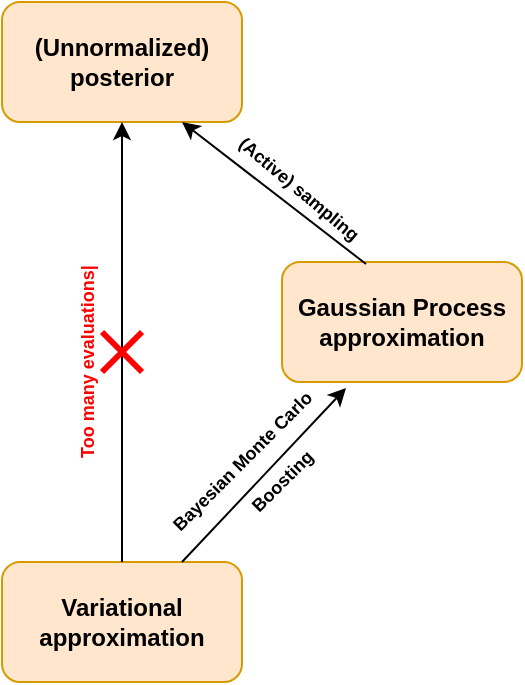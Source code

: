<mxfile version="11.2.8" pages="1"><diagram id="Jy5ds3JQTkFfcpVj3d0M" name="Page-1"><mxGraphModel dx="854" dy="456" grid="1" gridSize="10" guides="1" tooltips="1" connect="1" arrows="1" fold="1" page="1" pageScale="1" pageWidth="850" pageHeight="1100" math="0" shadow="0"><root><mxCell id="0"/><mxCell id="1" parent="0"/><mxCell id="mAhhsrUJ44RPKb4bspjG-1" value="(Unnormalized) posterior" style="rounded=1;whiteSpace=wrap;html=1;fontStyle=1;fillColor=#ffe6cc;strokeColor=#d79b00;" vertex="1" parent="1"><mxGeometry x="330" y="70" width="120" height="60" as="geometry"/></mxCell><mxCell id="mAhhsrUJ44RPKb4bspjG-4" value="Variational approximation" style="rounded=1;whiteSpace=wrap;html=1;fontStyle=1;fillColor=#ffe6cc;strokeColor=#d79b00;" vertex="1" parent="1"><mxGeometry x="330" y="350" width="120" height="60" as="geometry"/></mxCell><mxCell id="mAhhsrUJ44RPKb4bspjG-6" value="&lt;b&gt;Gaussian Process approximation&lt;br&gt;&lt;/b&gt;" style="rounded=1;whiteSpace=wrap;html=1;fontStyle=0;fillColor=#ffe6cc;strokeColor=#d79b00;" vertex="1" parent="1"><mxGeometry x="470" y="200" width="120" height="60" as="geometry"/></mxCell><mxCell id="mAhhsrUJ44RPKb4bspjG-7" value="" style="endArrow=classic;html=1;exitX=0.75;exitY=0;exitDx=0;exitDy=0;fontStyle=1;" edge="1" parent="1" source="mAhhsrUJ44RPKb4bspjG-4"><mxGeometry width="50" height="50" relative="1" as="geometry"><mxPoint x="320" y="490" as="sourcePoint"/><mxPoint x="502" y="263" as="targetPoint"/></mxGeometry></mxCell><mxCell id="mAhhsrUJ44RPKb4bspjG-9" value="" style="endArrow=classic;html=1;exitX=0.35;exitY=0.017;exitDx=0;exitDy=0;exitPerimeter=0;entryX=0.75;entryY=1;entryDx=0;entryDy=0;" edge="1" parent="1" source="mAhhsrUJ44RPKb4bspjG-6" target="mAhhsrUJ44RPKb4bspjG-1"><mxGeometry width="50" height="50" relative="1" as="geometry"><mxPoint x="320" y="490" as="sourcePoint"/><mxPoint x="370" y="440" as="targetPoint"/></mxGeometry></mxCell><mxCell id="mAhhsrUJ44RPKb4bspjG-12" value="&lt;div style=&quot;font-size: 9px;&quot;&gt;Bayesian Monte Carlo&lt;/div&gt;" style="text;html=1;resizable=0;autosize=1;align=center;verticalAlign=middle;points=[];fillColor=none;strokeColor=none;rounded=0;rotation=-45;fontSize=9;fontStyle=1" vertex="1" parent="1"><mxGeometry x="380" y="290" width="140" height="20" as="geometry"/></mxCell><mxCell id="mAhhsrUJ44RPKb4bspjG-13" value="&lt;div&gt;Boosting&lt;/div&gt;" style="text;html=1;resizable=0;autosize=1;align=center;verticalAlign=middle;points=[];fillColor=none;strokeColor=none;rounded=0;rotation=-45;fontSize=9;fontStyle=1" vertex="1" parent="1"><mxGeometry x="445" y="300" width="50" height="20" as="geometry"/></mxCell><mxCell id="mAhhsrUJ44RPKb4bspjG-14" value="" style="endArrow=classic;html=1;fontSize=9;entryX=0.5;entryY=1;entryDx=0;entryDy=0;exitX=0.5;exitY=0;exitDx=0;exitDy=0;fillColor=#f8cecc;strokeColor=#000000;" edge="1" parent="1" source="mAhhsrUJ44RPKb4bspjG-4" target="mAhhsrUJ44RPKb4bspjG-1"><mxGeometry width="50" height="50" relative="1" as="geometry"><mxPoint x="340" y="470" as="sourcePoint"/><mxPoint x="390" y="420" as="targetPoint"/></mxGeometry></mxCell><mxCell id="mAhhsrUJ44RPKb4bspjG-15" value="" style="endArrow=none;html=1;strokeColor=#FF0000;fontSize=9;strokeWidth=3;" edge="1" parent="1"><mxGeometry width="50" height="50" relative="1" as="geometry"><mxPoint x="380" y="255" as="sourcePoint"/><mxPoint x="400" y="235" as="targetPoint"/></mxGeometry></mxCell><mxCell id="mAhhsrUJ44RPKb4bspjG-18" value="" style="endArrow=none;html=1;strokeColor=#FF0000;fontSize=9;strokeWidth=3;" edge="1" parent="1"><mxGeometry width="50" height="50" relative="1" as="geometry"><mxPoint x="380" y="235" as="sourcePoint"/><mxPoint x="400" y="255" as="targetPoint"/><Array as="points"><mxPoint x="400" y="255"/></Array></mxGeometry></mxCell><mxCell id="mAhhsrUJ44RPKb4bspjG-22" value="(Active) sampling" style="text;html=1;resizable=0;points=[];autosize=1;align=left;verticalAlign=top;spacingTop=-4;fontSize=9;rotation=40;fontStyle=1" vertex="1" parent="1"><mxGeometry x="440" y="160" width="90" height="10" as="geometry"/></mxCell><mxCell id="mAhhsrUJ44RPKb4bspjG-26" value="&lt;font color=&quot;#FF0000&quot;&gt;Too many evaluations|&lt;/font&gt;" style="text;html=1;resizable=0;points=[];autosize=1;align=left;verticalAlign=top;spacingTop=-4;fontSize=9;rotation=-90;fontStyle=1" vertex="1" parent="1"><mxGeometry x="315" y="240" width="110" height="10" as="geometry"/></mxCell></root></mxGraphModel></diagram></mxfile>